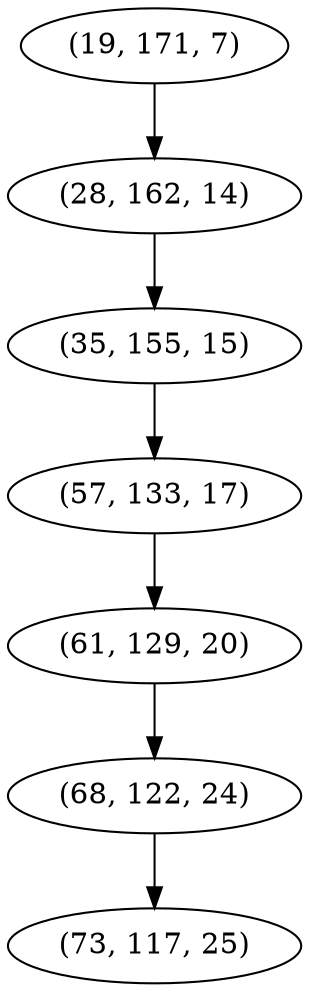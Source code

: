 digraph tree {
    "(19, 171, 7)";
    "(28, 162, 14)";
    "(35, 155, 15)";
    "(57, 133, 17)";
    "(61, 129, 20)";
    "(68, 122, 24)";
    "(73, 117, 25)";
    "(19, 171, 7)" -> "(28, 162, 14)";
    "(28, 162, 14)" -> "(35, 155, 15)";
    "(35, 155, 15)" -> "(57, 133, 17)";
    "(57, 133, 17)" -> "(61, 129, 20)";
    "(61, 129, 20)" -> "(68, 122, 24)";
    "(68, 122, 24)" -> "(73, 117, 25)";
}
